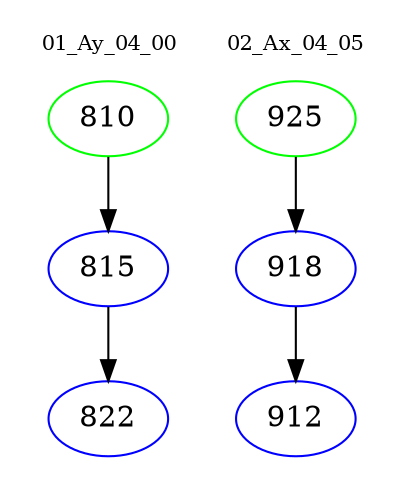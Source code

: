 digraph{
subgraph cluster_0 {
color = white
label = "01_Ay_04_00";
fontsize=10;
T0_810 [label="810", color="green"]
T0_810 -> T0_815 [color="black"]
T0_815 [label="815", color="blue"]
T0_815 -> T0_822 [color="black"]
T0_822 [label="822", color="blue"]
}
subgraph cluster_1 {
color = white
label = "02_Ax_04_05";
fontsize=10;
T1_925 [label="925", color="green"]
T1_925 -> T1_918 [color="black"]
T1_918 [label="918", color="blue"]
T1_918 -> T1_912 [color="black"]
T1_912 [label="912", color="blue"]
}
}

